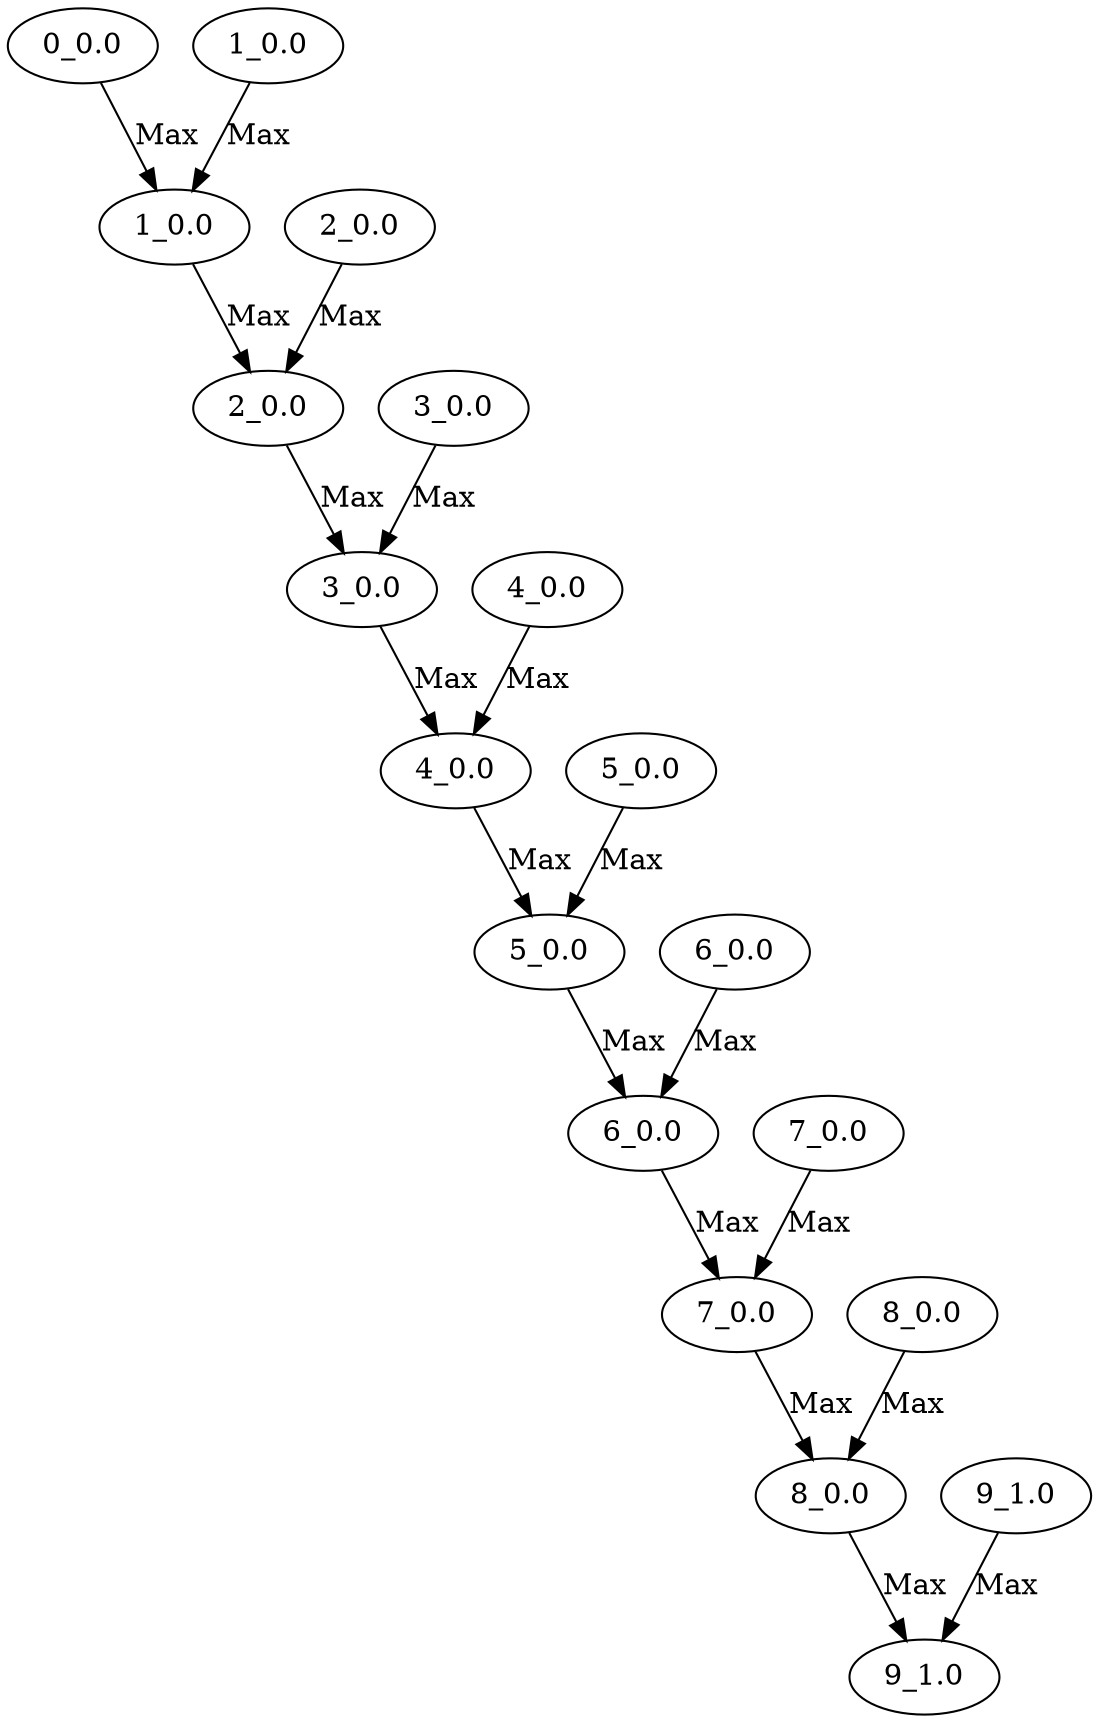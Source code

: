digraph{
N0[label="0_0.0"]
N1[label="1_0.0"]
N2[label="2_0.0"]
N3[label="3_0.0"]
N4[label="4_0.0"]
N5[label="5_0.0"]
N6[label="6_0.0"]
N7[label="7_0.0"]
N8[label="8_0.0"]
N9[label="9_1.0"]
N10[label="1_0.0"]
N11[label="2_0.0"]
N12[label="3_0.0"]
N13[label="4_0.0"]
N14[label="5_0.0"]
N15[label="6_0.0"]
N16[label="7_0.0"]
N17[label="8_0.0"]
N18[label="9_1.0"]
N1->N10[label="Max"]
N0->N10[label="Max"]
N2->N11[label="Max"]
N10->N11[label="Max"]
N3->N12[label="Max"]
N11->N12[label="Max"]
N4->N13[label="Max"]
N12->N13[label="Max"]
N5->N14[label="Max"]
N13->N14[label="Max"]
N6->N15[label="Max"]
N14->N15[label="Max"]
N7->N16[label="Max"]
N15->N16[label="Max"]
N8->N17[label="Max"]
N16->N17[label="Max"]
N9->N18[label="Max"]
N17->N18[label="Max"]
}
